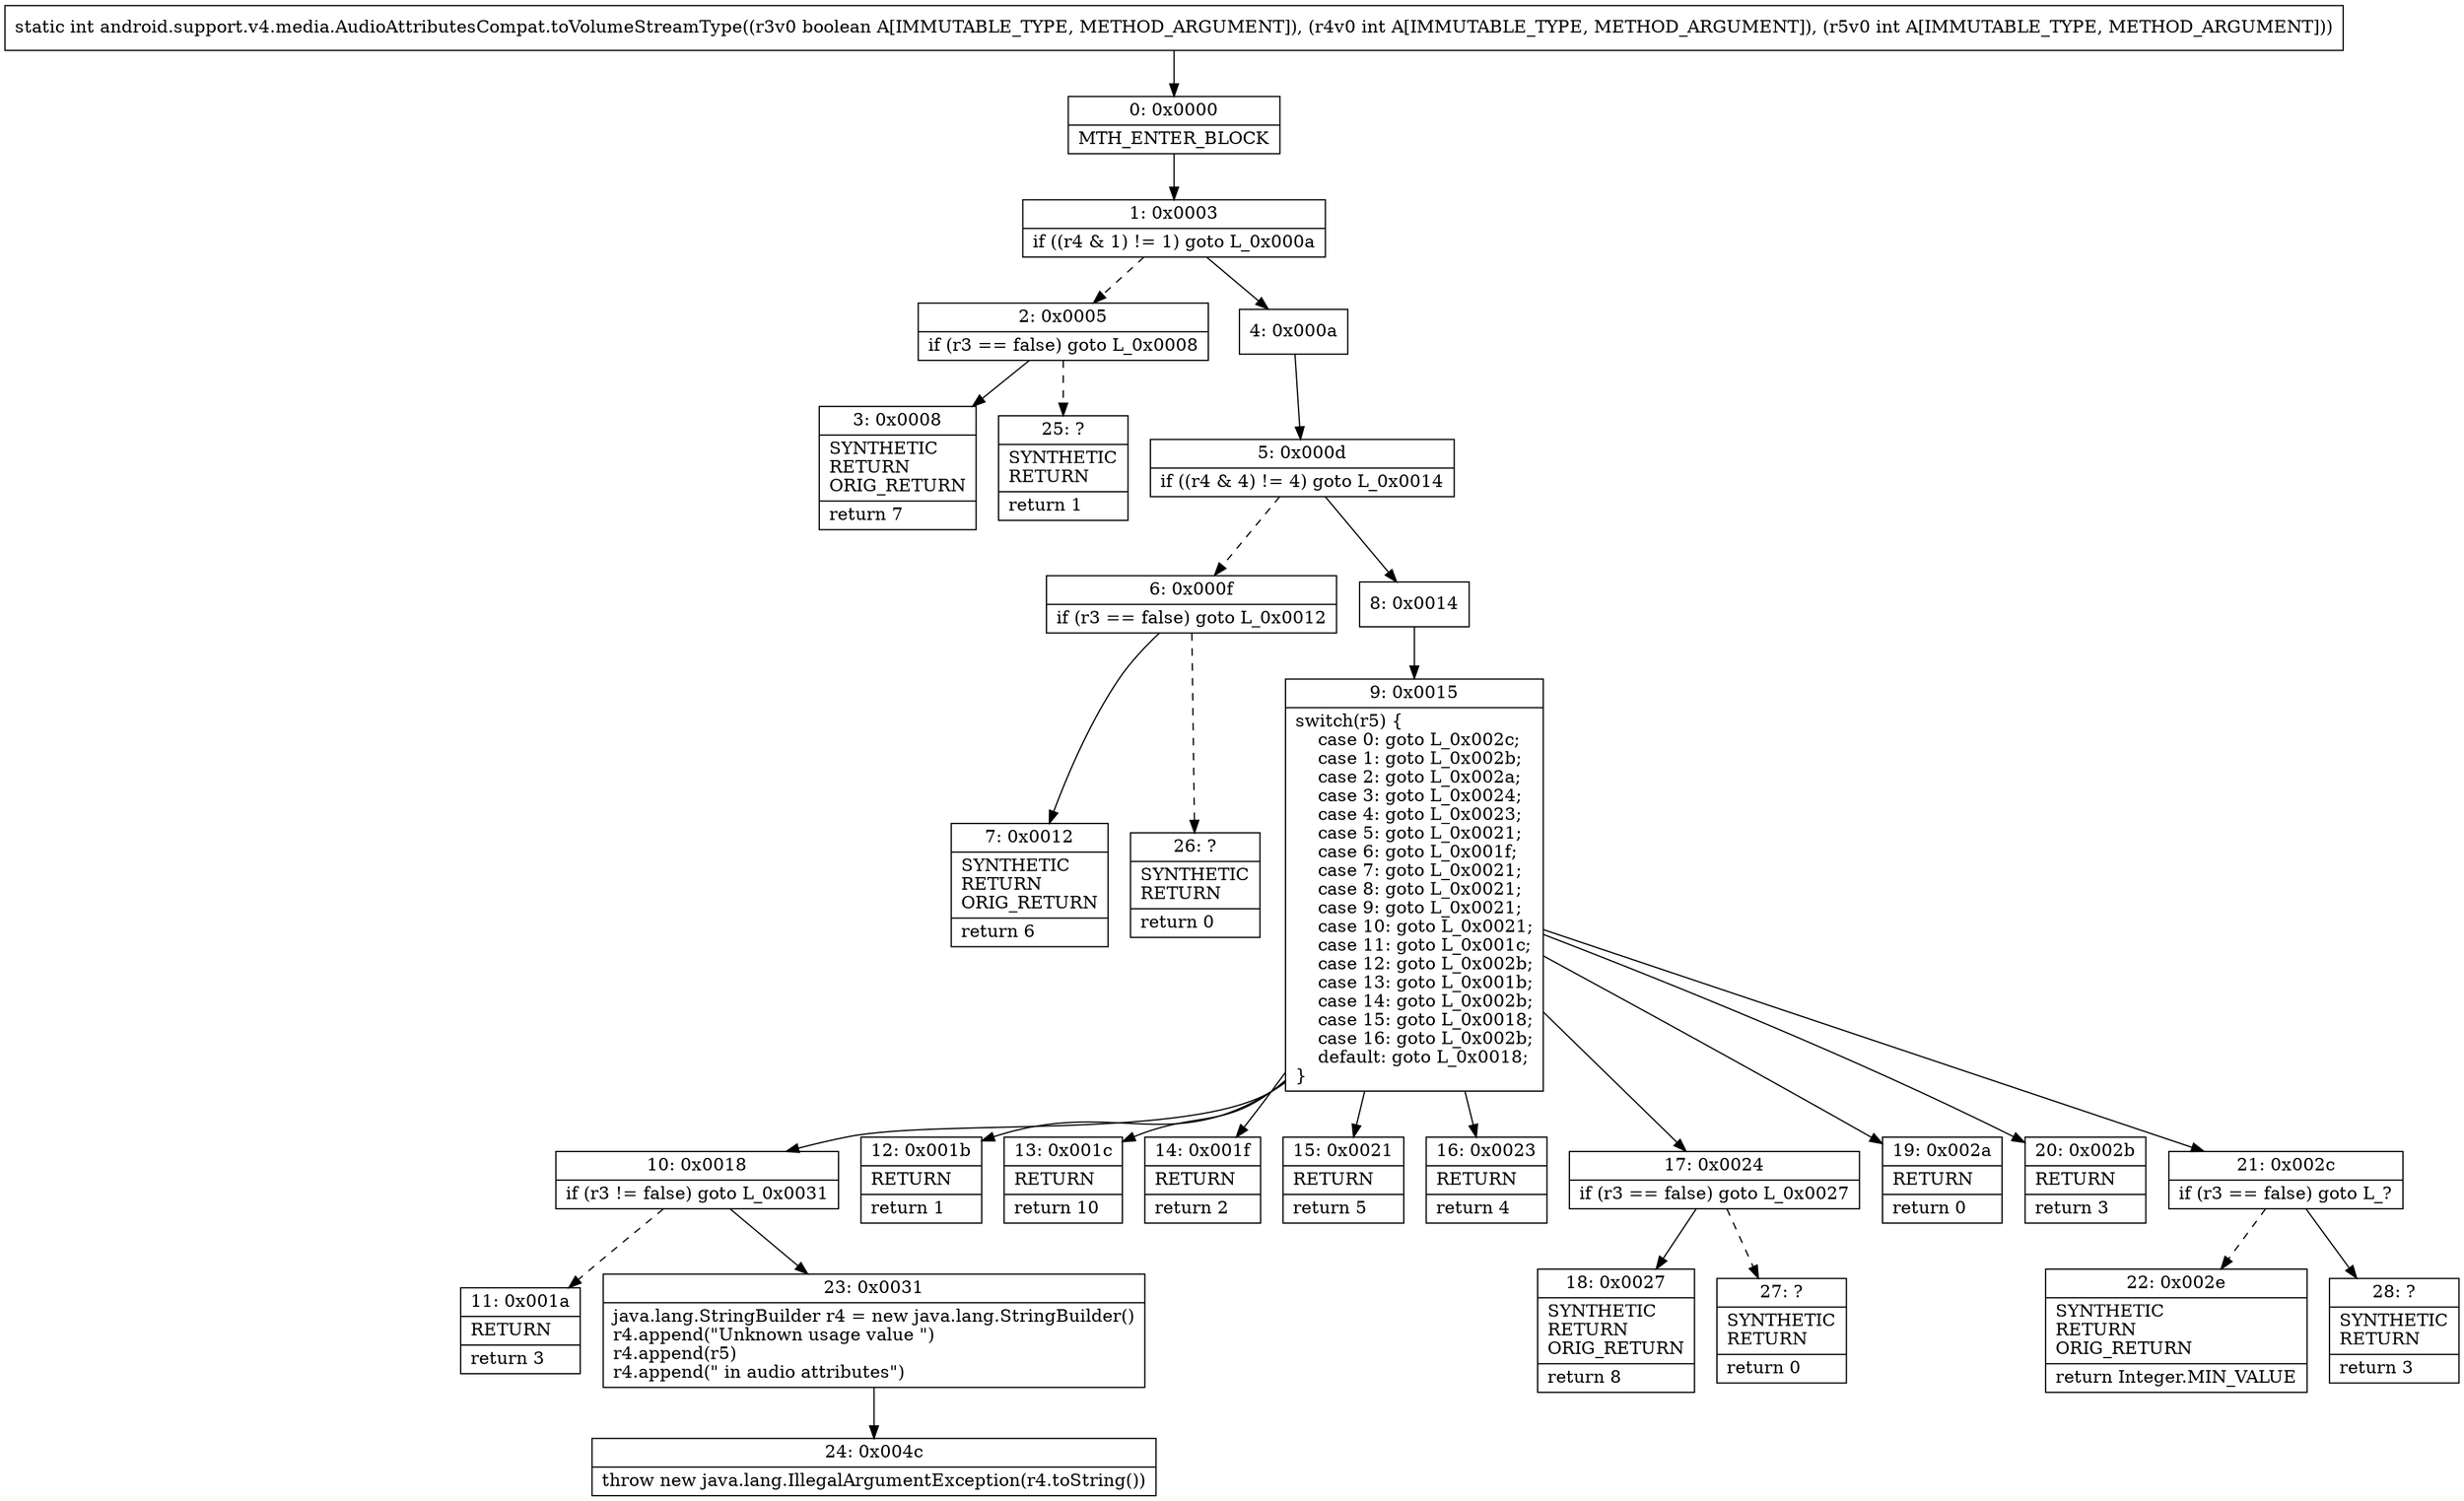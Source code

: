 digraph "CFG forandroid.support.v4.media.AudioAttributesCompat.toVolumeStreamType(ZII)I" {
Node_0 [shape=record,label="{0\:\ 0x0000|MTH_ENTER_BLOCK\l}"];
Node_1 [shape=record,label="{1\:\ 0x0003|if ((r4 & 1) != 1) goto L_0x000a\l}"];
Node_2 [shape=record,label="{2\:\ 0x0005|if (r3 == false) goto L_0x0008\l}"];
Node_3 [shape=record,label="{3\:\ 0x0008|SYNTHETIC\lRETURN\lORIG_RETURN\l|return 7\l}"];
Node_4 [shape=record,label="{4\:\ 0x000a}"];
Node_5 [shape=record,label="{5\:\ 0x000d|if ((r4 & 4) != 4) goto L_0x0014\l}"];
Node_6 [shape=record,label="{6\:\ 0x000f|if (r3 == false) goto L_0x0012\l}"];
Node_7 [shape=record,label="{7\:\ 0x0012|SYNTHETIC\lRETURN\lORIG_RETURN\l|return 6\l}"];
Node_8 [shape=record,label="{8\:\ 0x0014}"];
Node_9 [shape=record,label="{9\:\ 0x0015|switch(r5) \{\l    case 0: goto L_0x002c;\l    case 1: goto L_0x002b;\l    case 2: goto L_0x002a;\l    case 3: goto L_0x0024;\l    case 4: goto L_0x0023;\l    case 5: goto L_0x0021;\l    case 6: goto L_0x001f;\l    case 7: goto L_0x0021;\l    case 8: goto L_0x0021;\l    case 9: goto L_0x0021;\l    case 10: goto L_0x0021;\l    case 11: goto L_0x001c;\l    case 12: goto L_0x002b;\l    case 13: goto L_0x001b;\l    case 14: goto L_0x002b;\l    case 15: goto L_0x0018;\l    case 16: goto L_0x002b;\l    default: goto L_0x0018;\l\}\l}"];
Node_10 [shape=record,label="{10\:\ 0x0018|if (r3 != false) goto L_0x0031\l}"];
Node_11 [shape=record,label="{11\:\ 0x001a|RETURN\l|return 3\l}"];
Node_12 [shape=record,label="{12\:\ 0x001b|RETURN\l|return 1\l}"];
Node_13 [shape=record,label="{13\:\ 0x001c|RETURN\l|return 10\l}"];
Node_14 [shape=record,label="{14\:\ 0x001f|RETURN\l|return 2\l}"];
Node_15 [shape=record,label="{15\:\ 0x0021|RETURN\l|return 5\l}"];
Node_16 [shape=record,label="{16\:\ 0x0023|RETURN\l|return 4\l}"];
Node_17 [shape=record,label="{17\:\ 0x0024|if (r3 == false) goto L_0x0027\l}"];
Node_18 [shape=record,label="{18\:\ 0x0027|SYNTHETIC\lRETURN\lORIG_RETURN\l|return 8\l}"];
Node_19 [shape=record,label="{19\:\ 0x002a|RETURN\l|return 0\l}"];
Node_20 [shape=record,label="{20\:\ 0x002b|RETURN\l|return 3\l}"];
Node_21 [shape=record,label="{21\:\ 0x002c|if (r3 == false) goto L_?\l}"];
Node_22 [shape=record,label="{22\:\ 0x002e|SYNTHETIC\lRETURN\lORIG_RETURN\l|return Integer.MIN_VALUE\l}"];
Node_23 [shape=record,label="{23\:\ 0x0031|java.lang.StringBuilder r4 = new java.lang.StringBuilder()\lr4.append(\"Unknown usage value \")\lr4.append(r5)\lr4.append(\" in audio attributes\")\l}"];
Node_24 [shape=record,label="{24\:\ 0x004c|throw new java.lang.IllegalArgumentException(r4.toString())\l}"];
Node_25 [shape=record,label="{25\:\ ?|SYNTHETIC\lRETURN\l|return 1\l}"];
Node_26 [shape=record,label="{26\:\ ?|SYNTHETIC\lRETURN\l|return 0\l}"];
Node_27 [shape=record,label="{27\:\ ?|SYNTHETIC\lRETURN\l|return 0\l}"];
Node_28 [shape=record,label="{28\:\ ?|SYNTHETIC\lRETURN\l|return 3\l}"];
MethodNode[shape=record,label="{static int android.support.v4.media.AudioAttributesCompat.toVolumeStreamType((r3v0 boolean A[IMMUTABLE_TYPE, METHOD_ARGUMENT]), (r4v0 int A[IMMUTABLE_TYPE, METHOD_ARGUMENT]), (r5v0 int A[IMMUTABLE_TYPE, METHOD_ARGUMENT])) }"];
MethodNode -> Node_0;
Node_0 -> Node_1;
Node_1 -> Node_2[style=dashed];
Node_1 -> Node_4;
Node_2 -> Node_3;
Node_2 -> Node_25[style=dashed];
Node_4 -> Node_5;
Node_5 -> Node_6[style=dashed];
Node_5 -> Node_8;
Node_6 -> Node_7;
Node_6 -> Node_26[style=dashed];
Node_8 -> Node_9;
Node_9 -> Node_10;
Node_9 -> Node_12;
Node_9 -> Node_13;
Node_9 -> Node_14;
Node_9 -> Node_15;
Node_9 -> Node_16;
Node_9 -> Node_17;
Node_9 -> Node_19;
Node_9 -> Node_20;
Node_9 -> Node_21;
Node_10 -> Node_11[style=dashed];
Node_10 -> Node_23;
Node_17 -> Node_18;
Node_17 -> Node_27[style=dashed];
Node_21 -> Node_22[style=dashed];
Node_21 -> Node_28;
Node_23 -> Node_24;
}

